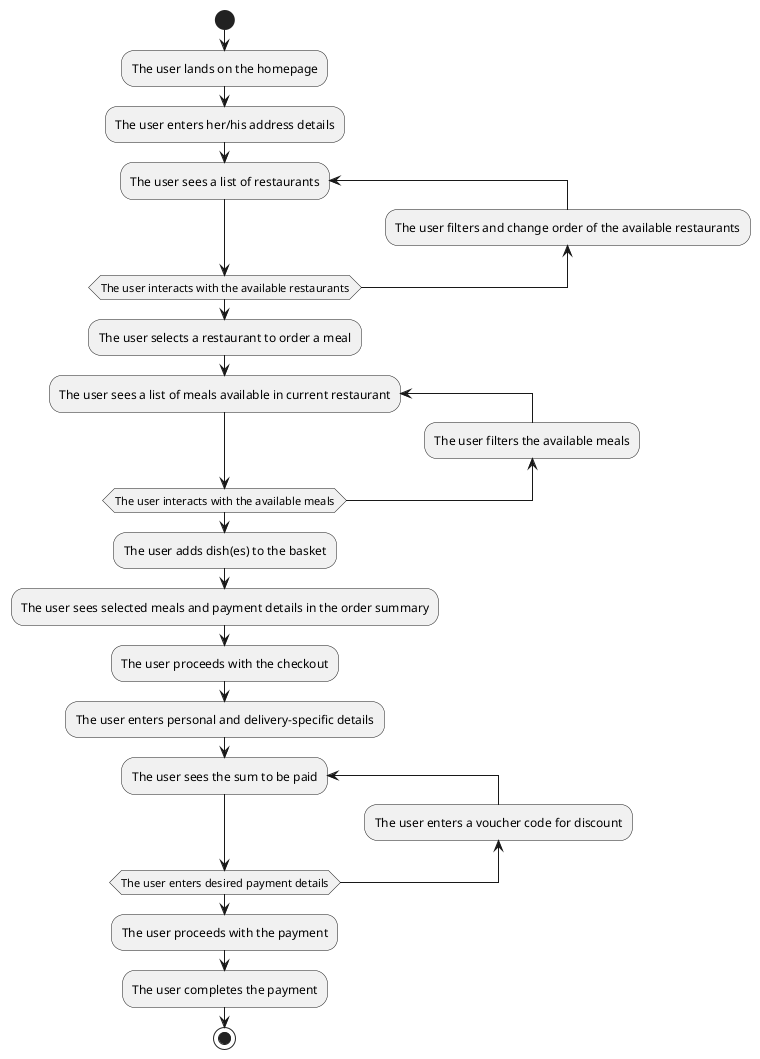 @startuml
start
:The user lands on the homepage;
:The user enters her/his address details;
repeat :The user sees a list of restaurants;
backward :The user filters and change order of the available restaurants;
repeat while (The user interacts with the available restaurants)
:The user selects a restaurant to order a meal;
repeat :The user sees a list of meals available in current restaurant;
backward :The user filters the available meals;
repeat while (The user interacts with the available meals)
:The user adds dish(es) to the basket;
:The user sees selected meals and payment details in the order summary;
:The user proceeds with the checkout;
:The user enters personal and delivery-specific details;
repeat :The user sees the sum to be paid;
backward :The user enters a voucher code for discount;
repeat while (The user enters desired payment details)
:The user proceeds with the payment;
:The user completes the payment;
stop
@enduml
